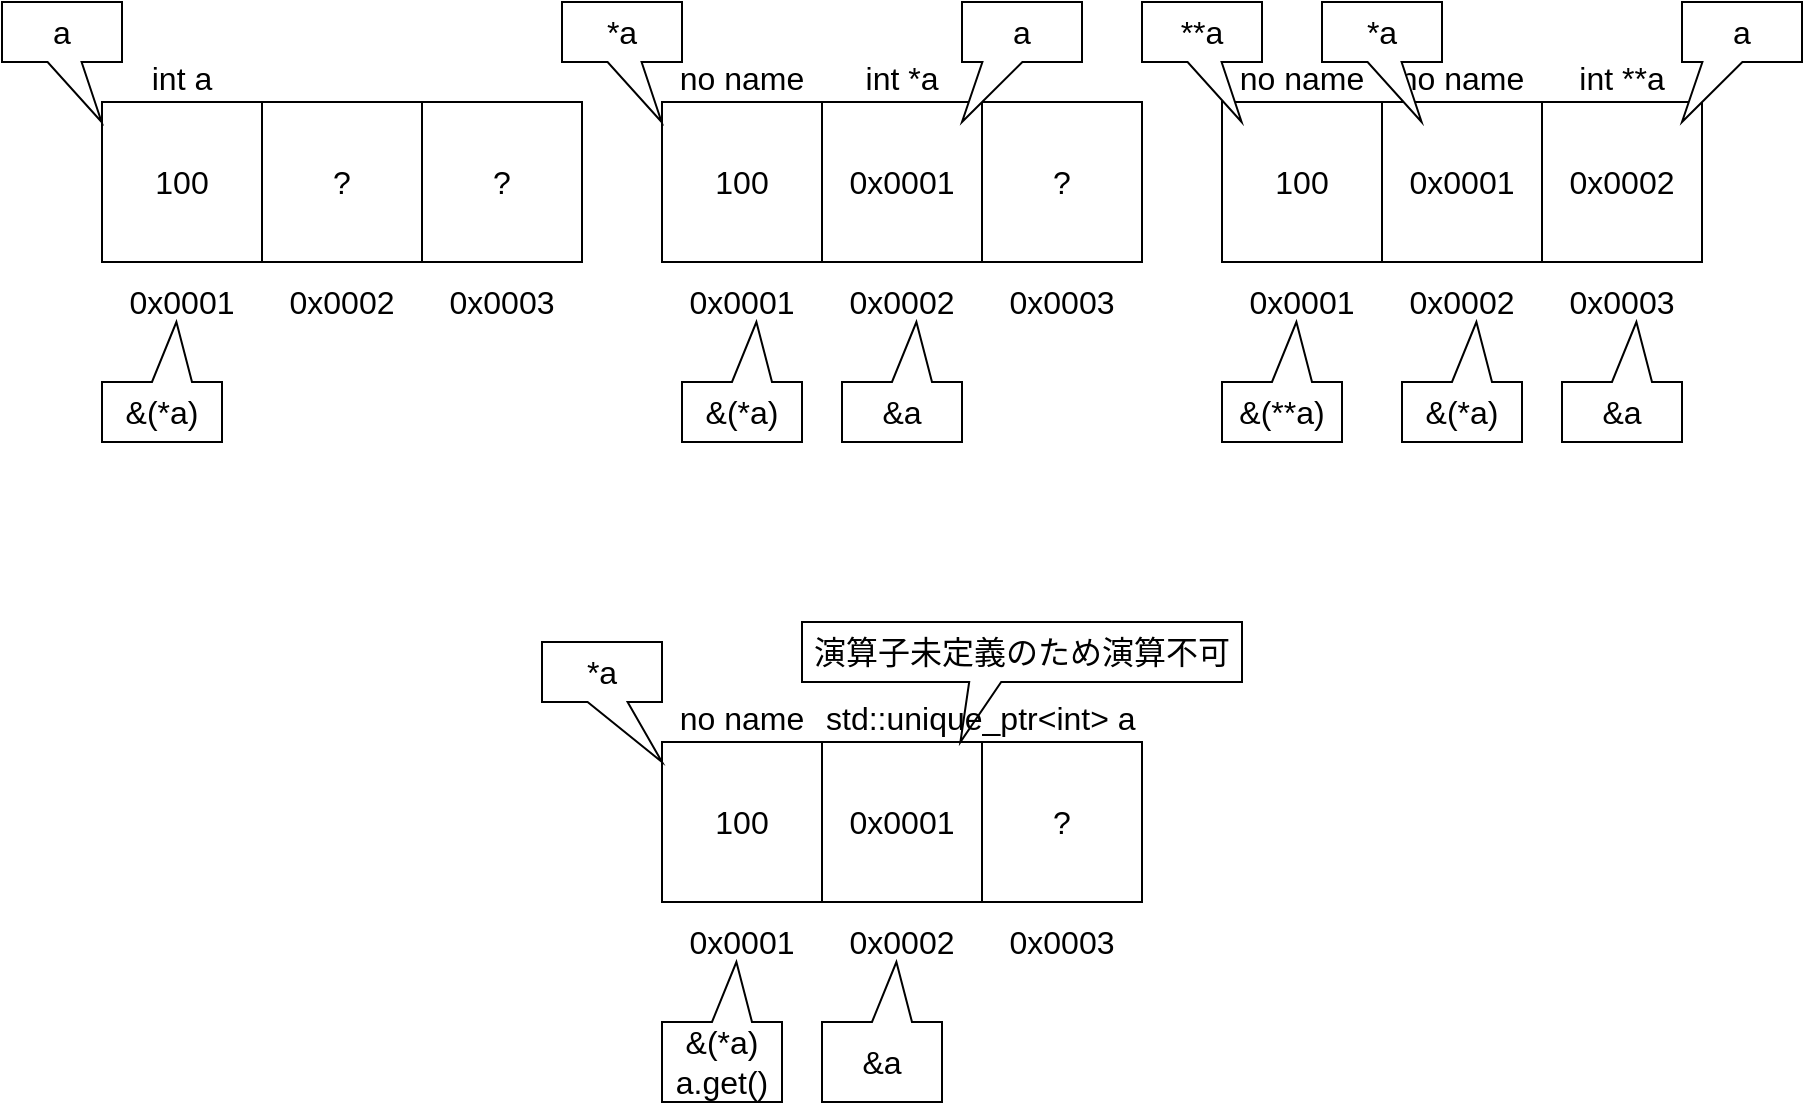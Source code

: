 <mxfile version="20.8.10" type="device"><diagram name="ページ1" id="6U_KfhcoGwbTAtuLQ-U_"><mxGraphModel dx="2147" dy="1789" grid="1" gridSize="10" guides="1" tooltips="1" connect="1" arrows="1" fold="1" page="0" pageScale="1" pageWidth="827" pageHeight="1169" math="0" shadow="0"><root><mxCell id="0"/><mxCell id="1" parent="0"/><mxCell id="JzDQ_ulQegbCTzAMzRLl-43" value="100" style="rounded=0;whiteSpace=wrap;html=1;fontSize=16;" vertex="1" parent="1"><mxGeometry x="-1000" y="-680" width="80" height="80" as="geometry"/></mxCell><mxCell id="JzDQ_ulQegbCTzAMzRLl-44" value="0x0001" style="text;html=1;strokeColor=none;fillColor=none;align=center;verticalAlign=middle;whiteSpace=wrap;rounded=0;fontSize=16;" vertex="1" parent="1"><mxGeometry x="-1000" y="-600" width="80" height="40" as="geometry"/></mxCell><mxCell id="JzDQ_ulQegbCTzAMzRLl-45" value="?" style="rounded=0;whiteSpace=wrap;html=1;fontSize=16;" vertex="1" parent="1"><mxGeometry x="-920" y="-680" width="80" height="80" as="geometry"/></mxCell><mxCell id="JzDQ_ulQegbCTzAMzRLl-46" value="?" style="rounded=0;whiteSpace=wrap;html=1;fontSize=16;" vertex="1" parent="1"><mxGeometry x="-840" y="-680" width="80" height="80" as="geometry"/></mxCell><mxCell id="JzDQ_ulQegbCTzAMzRLl-47" value="0x0002" style="text;html=1;strokeColor=none;fillColor=none;align=center;verticalAlign=middle;whiteSpace=wrap;rounded=0;fontSize=16;" vertex="1" parent="1"><mxGeometry x="-920" y="-600" width="80" height="40" as="geometry"/></mxCell><mxCell id="JzDQ_ulQegbCTzAMzRLl-48" value="0x0003" style="text;html=1;strokeColor=none;fillColor=none;align=center;verticalAlign=middle;whiteSpace=wrap;rounded=0;fontSize=16;" vertex="1" parent="1"><mxGeometry x="-840" y="-600" width="80" height="40" as="geometry"/></mxCell><mxCell id="JzDQ_ulQegbCTzAMzRLl-49" value="int a" style="text;html=1;strokeColor=none;fillColor=none;align=center;verticalAlign=bottom;whiteSpace=wrap;rounded=0;fontSize=16;" vertex="1" parent="1"><mxGeometry x="-1000" y="-720" width="80" height="40" as="geometry"/></mxCell><mxCell id="JzDQ_ulQegbCTzAMzRLl-50" value="100" style="rounded=0;whiteSpace=wrap;html=1;fontSize=16;" vertex="1" parent="1"><mxGeometry x="-720" y="-680" width="80" height="80" as="geometry"/></mxCell><mxCell id="JzDQ_ulQegbCTzAMzRLl-51" value="0x0001" style="text;html=1;strokeColor=none;fillColor=none;align=center;verticalAlign=middle;whiteSpace=wrap;rounded=0;fontSize=16;" vertex="1" parent="1"><mxGeometry x="-720" y="-600" width="80" height="40" as="geometry"/></mxCell><mxCell id="JzDQ_ulQegbCTzAMzRLl-52" value="0x0001" style="rounded=0;whiteSpace=wrap;html=1;fontSize=16;" vertex="1" parent="1"><mxGeometry x="-640" y="-680" width="80" height="80" as="geometry"/></mxCell><mxCell id="JzDQ_ulQegbCTzAMzRLl-53" value="?" style="rounded=0;whiteSpace=wrap;html=1;fontSize=16;" vertex="1" parent="1"><mxGeometry x="-560" y="-680" width="80" height="80" as="geometry"/></mxCell><mxCell id="JzDQ_ulQegbCTzAMzRLl-54" value="0x0002" style="text;html=1;strokeColor=none;fillColor=none;align=center;verticalAlign=middle;whiteSpace=wrap;rounded=0;fontSize=16;" vertex="1" parent="1"><mxGeometry x="-640" y="-600" width="80" height="40" as="geometry"/></mxCell><mxCell id="JzDQ_ulQegbCTzAMzRLl-55" value="0x0003" style="text;html=1;strokeColor=none;fillColor=none;align=center;verticalAlign=middle;whiteSpace=wrap;rounded=0;fontSize=16;" vertex="1" parent="1"><mxGeometry x="-560" y="-600" width="80" height="40" as="geometry"/></mxCell><mxCell id="JzDQ_ulQegbCTzAMzRLl-56" value="int *a" style="text;html=1;strokeColor=none;fillColor=none;align=center;verticalAlign=bottom;whiteSpace=wrap;rounded=0;fontSize=16;" vertex="1" parent="1"><mxGeometry x="-640" y="-720" width="80" height="40" as="geometry"/></mxCell><mxCell id="JzDQ_ulQegbCTzAMzRLl-57" value="100" style="rounded=0;whiteSpace=wrap;html=1;fontSize=16;" vertex="1" parent="1"><mxGeometry x="-440" y="-680" width="80" height="80" as="geometry"/></mxCell><mxCell id="JzDQ_ulQegbCTzAMzRLl-58" value="0x0001" style="text;html=1;strokeColor=none;fillColor=none;align=center;verticalAlign=middle;whiteSpace=wrap;rounded=0;fontSize=16;" vertex="1" parent="1"><mxGeometry x="-440" y="-600" width="80" height="40" as="geometry"/></mxCell><mxCell id="JzDQ_ulQegbCTzAMzRLl-59" value="0x0001" style="rounded=0;whiteSpace=wrap;html=1;fontSize=16;" vertex="1" parent="1"><mxGeometry x="-360" y="-680" width="80" height="80" as="geometry"/></mxCell><mxCell id="JzDQ_ulQegbCTzAMzRLl-60" value="0x0002" style="rounded=0;whiteSpace=wrap;html=1;fontSize=16;" vertex="1" parent="1"><mxGeometry x="-280" y="-680" width="80" height="80" as="geometry"/></mxCell><mxCell id="JzDQ_ulQegbCTzAMzRLl-61" value="0x0002" style="text;html=1;strokeColor=none;fillColor=none;align=center;verticalAlign=middle;whiteSpace=wrap;rounded=0;fontSize=16;" vertex="1" parent="1"><mxGeometry x="-360" y="-600" width="80" height="40" as="geometry"/></mxCell><mxCell id="JzDQ_ulQegbCTzAMzRLl-62" value="0x0003" style="text;html=1;strokeColor=none;fillColor=none;align=center;verticalAlign=middle;whiteSpace=wrap;rounded=0;fontSize=16;" vertex="1" parent="1"><mxGeometry x="-280" y="-600" width="80" height="40" as="geometry"/></mxCell><mxCell id="JzDQ_ulQegbCTzAMzRLl-63" value="int **a" style="text;html=1;strokeColor=none;fillColor=none;align=center;verticalAlign=bottom;whiteSpace=wrap;rounded=0;fontSize=16;" vertex="1" parent="1"><mxGeometry x="-280" y="-720" width="80" height="40" as="geometry"/></mxCell><mxCell id="JzDQ_ulQegbCTzAMzRLl-64" value="a" style="shape=callout;whiteSpace=wrap;html=1;perimeter=calloutPerimeter;fontSize=16;position2=0.83;size=30;position=0.38;base=17;" vertex="1" parent="1"><mxGeometry x="-1050" y="-730" width="60" height="60" as="geometry"/></mxCell><mxCell id="JzDQ_ulQegbCTzAMzRLl-66" value="a" style="shape=callout;whiteSpace=wrap;html=1;perimeter=calloutPerimeter;fontSize=16;position2=0;size=30;position=0.17;" vertex="1" parent="1"><mxGeometry x="-570" y="-730" width="60" height="60" as="geometry"/></mxCell><mxCell id="JzDQ_ulQegbCTzAMzRLl-69" value="&amp;amp;(*a)" style="shape=callout;whiteSpace=wrap;html=1;perimeter=calloutPerimeter;fontSize=16;position2=0.38;size=30;position=0.25;base=20;rotation=0;direction=west;" vertex="1" parent="1"><mxGeometry x="-710" y="-570" width="60" height="60" as="geometry"/></mxCell><mxCell id="JzDQ_ulQegbCTzAMzRLl-71" value="&amp;amp;a" style="shape=callout;whiteSpace=wrap;html=1;perimeter=calloutPerimeter;fontSize=16;position2=0.38;size=30;position=0.25;base=20;rotation=0;direction=west;" vertex="1" parent="1"><mxGeometry x="-630" y="-570" width="60" height="60" as="geometry"/></mxCell><mxCell id="JzDQ_ulQegbCTzAMzRLl-72" value="100" style="rounded=0;whiteSpace=wrap;html=1;fontSize=16;" vertex="1" parent="1"><mxGeometry x="-720" y="-360" width="80" height="80" as="geometry"/></mxCell><mxCell id="JzDQ_ulQegbCTzAMzRLl-73" value="0x0001" style="text;html=1;strokeColor=none;fillColor=none;align=center;verticalAlign=middle;whiteSpace=wrap;rounded=0;fontSize=16;" vertex="1" parent="1"><mxGeometry x="-720" y="-280" width="80" height="40" as="geometry"/></mxCell><mxCell id="JzDQ_ulQegbCTzAMzRLl-74" value="0x0001" style="rounded=0;whiteSpace=wrap;html=1;fontSize=16;" vertex="1" parent="1"><mxGeometry x="-640" y="-360" width="80" height="80" as="geometry"/></mxCell><mxCell id="JzDQ_ulQegbCTzAMzRLl-75" value="?" style="rounded=0;whiteSpace=wrap;html=1;fontSize=16;" vertex="1" parent="1"><mxGeometry x="-560" y="-360" width="80" height="80" as="geometry"/></mxCell><mxCell id="JzDQ_ulQegbCTzAMzRLl-76" value="0x0002" style="text;html=1;strokeColor=none;fillColor=none;align=center;verticalAlign=middle;whiteSpace=wrap;rounded=0;fontSize=16;" vertex="1" parent="1"><mxGeometry x="-640" y="-280" width="80" height="40" as="geometry"/></mxCell><mxCell id="JzDQ_ulQegbCTzAMzRLl-77" value="0x0003" style="text;html=1;strokeColor=none;fillColor=none;align=center;verticalAlign=middle;whiteSpace=wrap;rounded=0;fontSize=16;" vertex="1" parent="1"><mxGeometry x="-560" y="-280" width="80" height="40" as="geometry"/></mxCell><mxCell id="JzDQ_ulQegbCTzAMzRLl-80" value="*a" style="shape=callout;whiteSpace=wrap;html=1;perimeter=calloutPerimeter;fontSize=16;position2=1;size=30;position=0.38;" vertex="1" parent="1"><mxGeometry x="-780" y="-410" width="60" height="60" as="geometry"/></mxCell><mxCell id="JzDQ_ulQegbCTzAMzRLl-83" value="no name" style="text;html=1;strokeColor=none;fillColor=none;align=center;verticalAlign=bottom;whiteSpace=wrap;rounded=0;fontSize=16;" vertex="1" parent="1"><mxGeometry x="-720" y="-720" width="80" height="40" as="geometry"/></mxCell><mxCell id="JzDQ_ulQegbCTzAMzRLl-68" value="*a" style="shape=callout;whiteSpace=wrap;html=1;perimeter=calloutPerimeter;fontSize=16;position2=0.83;size=30;position=0.38;base=17;" vertex="1" parent="1"><mxGeometry x="-770" y="-730" width="60" height="60" as="geometry"/></mxCell><mxCell id="JzDQ_ulQegbCTzAMzRLl-86" value="no name" style="text;html=1;strokeColor=none;fillColor=none;align=center;verticalAlign=bottom;whiteSpace=wrap;rounded=0;fontSize=16;" vertex="1" parent="1"><mxGeometry x="-360" y="-720" width="80" height="40" as="geometry"/></mxCell><mxCell id="JzDQ_ulQegbCTzAMzRLl-87" value="no name" style="text;html=1;strokeColor=none;fillColor=none;align=center;verticalAlign=bottom;whiteSpace=wrap;rounded=0;fontSize=16;" vertex="1" parent="1"><mxGeometry x="-440" y="-720" width="80" height="40" as="geometry"/></mxCell><mxCell id="JzDQ_ulQegbCTzAMzRLl-89" value="no name" style="text;html=1;strokeColor=none;fillColor=none;align=center;verticalAlign=bottom;whiteSpace=wrap;rounded=0;fontSize=16;" vertex="1" parent="1"><mxGeometry x="-720" y="-400" width="80" height="40" as="geometry"/></mxCell><mxCell id="JzDQ_ulQegbCTzAMzRLl-91" value="&amp;amp;(*a)" style="shape=callout;whiteSpace=wrap;html=1;perimeter=calloutPerimeter;fontSize=16;position2=0.38;size=30;position=0.25;base=20;rotation=0;direction=west;" vertex="1" parent="1"><mxGeometry x="-1000" y="-570" width="60" height="60" as="geometry"/></mxCell><mxCell id="JzDQ_ulQegbCTzAMzRLl-92" value="&amp;amp;(*a)&lt;br&gt;a.get()" style="shape=callout;whiteSpace=wrap;html=1;perimeter=calloutPerimeter;fontSize=16;position2=0.38;size=30;position=0.25;base=20;rotation=0;direction=west;" vertex="1" parent="1"><mxGeometry x="-720" y="-250" width="60" height="70" as="geometry"/></mxCell><mxCell id="JzDQ_ulQegbCTzAMzRLl-93" value="&amp;amp;a" style="shape=callout;whiteSpace=wrap;html=1;perimeter=calloutPerimeter;fontSize=16;position2=0.38;size=30;position=0.25;base=20;rotation=0;direction=west;" vertex="1" parent="1"><mxGeometry x="-640" y="-250" width="60" height="70" as="geometry"/></mxCell><mxCell id="JzDQ_ulQegbCTzAMzRLl-94" value="&amp;amp;(*a)" style="shape=callout;whiteSpace=wrap;html=1;perimeter=calloutPerimeter;fontSize=16;position2=0.38;size=30;position=0.25;base=20;rotation=0;direction=west;" vertex="1" parent="1"><mxGeometry x="-350" y="-570" width="60" height="60" as="geometry"/></mxCell><mxCell id="JzDQ_ulQegbCTzAMzRLl-95" value="&amp;amp;a" style="shape=callout;whiteSpace=wrap;html=1;perimeter=calloutPerimeter;fontSize=16;position2=0.38;size=30;position=0.25;base=20;rotation=0;direction=west;" vertex="1" parent="1"><mxGeometry x="-270" y="-570" width="60" height="60" as="geometry"/></mxCell><mxCell id="JzDQ_ulQegbCTzAMzRLl-96" value="a" style="shape=callout;whiteSpace=wrap;html=1;perimeter=calloutPerimeter;fontSize=16;position2=0;size=30;position=0.17;" vertex="1" parent="1"><mxGeometry x="-210" y="-730" width="60" height="60" as="geometry"/></mxCell><mxCell id="JzDQ_ulQegbCTzAMzRLl-99" value="&amp;amp;(**a)" style="shape=callout;whiteSpace=wrap;html=1;perimeter=calloutPerimeter;fontSize=16;position2=0.38;size=30;position=0.25;base=20;rotation=0;direction=west;" vertex="1" parent="1"><mxGeometry x="-440" y="-570" width="60" height="60" as="geometry"/></mxCell><mxCell id="JzDQ_ulQegbCTzAMzRLl-100" value="**a" style="shape=callout;whiteSpace=wrap;html=1;perimeter=calloutPerimeter;fontSize=16;position2=0.83;size=30;position=0.38;base=17;" vertex="1" parent="1"><mxGeometry x="-480" y="-730" width="60" height="60" as="geometry"/></mxCell><mxCell id="JzDQ_ulQegbCTzAMzRLl-101" value="*a" style="shape=callout;whiteSpace=wrap;html=1;perimeter=calloutPerimeter;fontSize=16;position2=0.83;size=30;position=0.38;base=17;" vertex="1" parent="1"><mxGeometry x="-390" y="-730" width="60" height="60" as="geometry"/></mxCell><mxCell id="JzDQ_ulQegbCTzAMzRLl-103" value="演算子未定義のため演算不可" style="shape=callout;whiteSpace=wrap;html=1;perimeter=calloutPerimeter;fontSize=16;position2=0.36;size=30;position=0.38;base=16;" vertex="1" parent="1"><mxGeometry x="-650" y="-420" width="220" height="60" as="geometry"/></mxCell><mxCell id="JzDQ_ulQegbCTzAMzRLl-78" value="std::unique_ptr&amp;lt;int&amp;gt; a" style="text;html=1;strokeColor=none;fillColor=none;align=left;verticalAlign=bottom;whiteSpace=wrap;rounded=0;fontSize=16;labelBackgroundColor=none;" vertex="1" parent="1"><mxGeometry x="-640" y="-400" width="160" height="40" as="geometry"/></mxCell></root></mxGraphModel></diagram></mxfile>